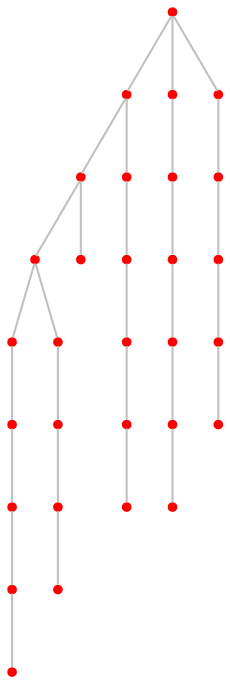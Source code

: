 graph {
	1 [color=red shape=point]
	2 [color=red shape=point]
	1 -- 2 [color=gray]
	0 [color=red shape=point]
	1 -- 0 [color=gray]
	6 [color=red shape=point]
	1 -- 6 [color=gray]
	3 [color=red shape=point]
	2 -- 3 [color=gray]
	7 [color=red shape=point]
	2 -- 7 [color=gray]
	5 [color=red shape=point]
	0 -- 5 [color=gray]
	11 [color=red shape=point]
	6 -- 11 [color=gray]
	8 [color=red shape=point]
	3 -- 8 [color=gray]
	4 [color=red shape=point]
	3 -- 4 [color=gray]
	12 [color=red shape=point]
	7 -- 12 [color=gray]
	10 [color=red shape=point]
	5 -- 10 [color=gray]
	16 [color=red shape=point]
	11 -- 16 [color=gray]
	9 [color=red shape=point]
	8 -- 9 [color=gray]
	13 [color=red shape=point]
	8 -- 13 [color=gray]
	17 [color=red shape=point]
	12 -- 17 [color=gray]
	15 [color=red shape=point]
	10 -- 15 [color=gray]
	21 [color=red shape=point]
	16 -- 21 [color=gray]
	14 [color=red shape=point]
	9 -- 14 [color=gray]
	18 [color=red shape=point]
	13 -- 18 [color=gray]
	22 [color=red shape=point]
	17 -- 22 [color=gray]
	20 [color=red shape=point]
	15 -- 20 [color=gray]
	26 [color=red shape=point]
	21 -- 26 [color=gray]
	19 [color=red shape=point]
	14 -- 19 [color=gray]
	23 [color=red shape=point]
	18 -- 23 [color=gray]
	27 [color=red shape=point]
	22 -- 27 [color=gray]
	25 [color=red shape=point]
	20 -- 25 [color=gray]
	24 [color=red shape=point]
	19 -- 24 [color=gray]
	28 [color=red shape=point]
	23 -- 28 [color=gray]
	29 [color=red shape=point]
	24 -- 29 [color=gray]
}

